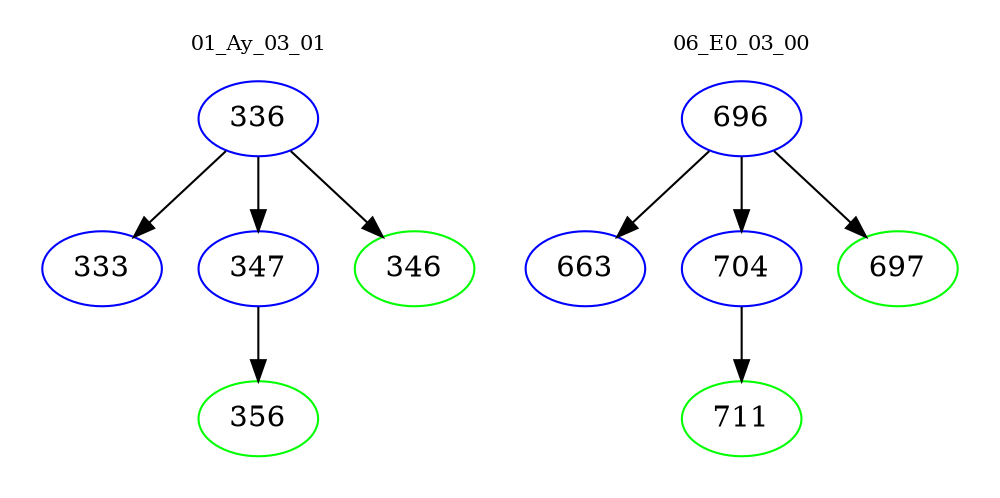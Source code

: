 digraph{
subgraph cluster_0 {
color = white
label = "01_Ay_03_01";
fontsize=10;
T0_336 [label="336", color="blue"]
T0_336 -> T0_333 [color="black"]
T0_333 [label="333", color="blue"]
T0_336 -> T0_347 [color="black"]
T0_347 [label="347", color="blue"]
T0_347 -> T0_356 [color="black"]
T0_356 [label="356", color="green"]
T0_336 -> T0_346 [color="black"]
T0_346 [label="346", color="green"]
}
subgraph cluster_1 {
color = white
label = "06_E0_03_00";
fontsize=10;
T1_696 [label="696", color="blue"]
T1_696 -> T1_663 [color="black"]
T1_663 [label="663", color="blue"]
T1_696 -> T1_704 [color="black"]
T1_704 [label="704", color="blue"]
T1_704 -> T1_711 [color="black"]
T1_711 [label="711", color="green"]
T1_696 -> T1_697 [color="black"]
T1_697 [label="697", color="green"]
}
}
